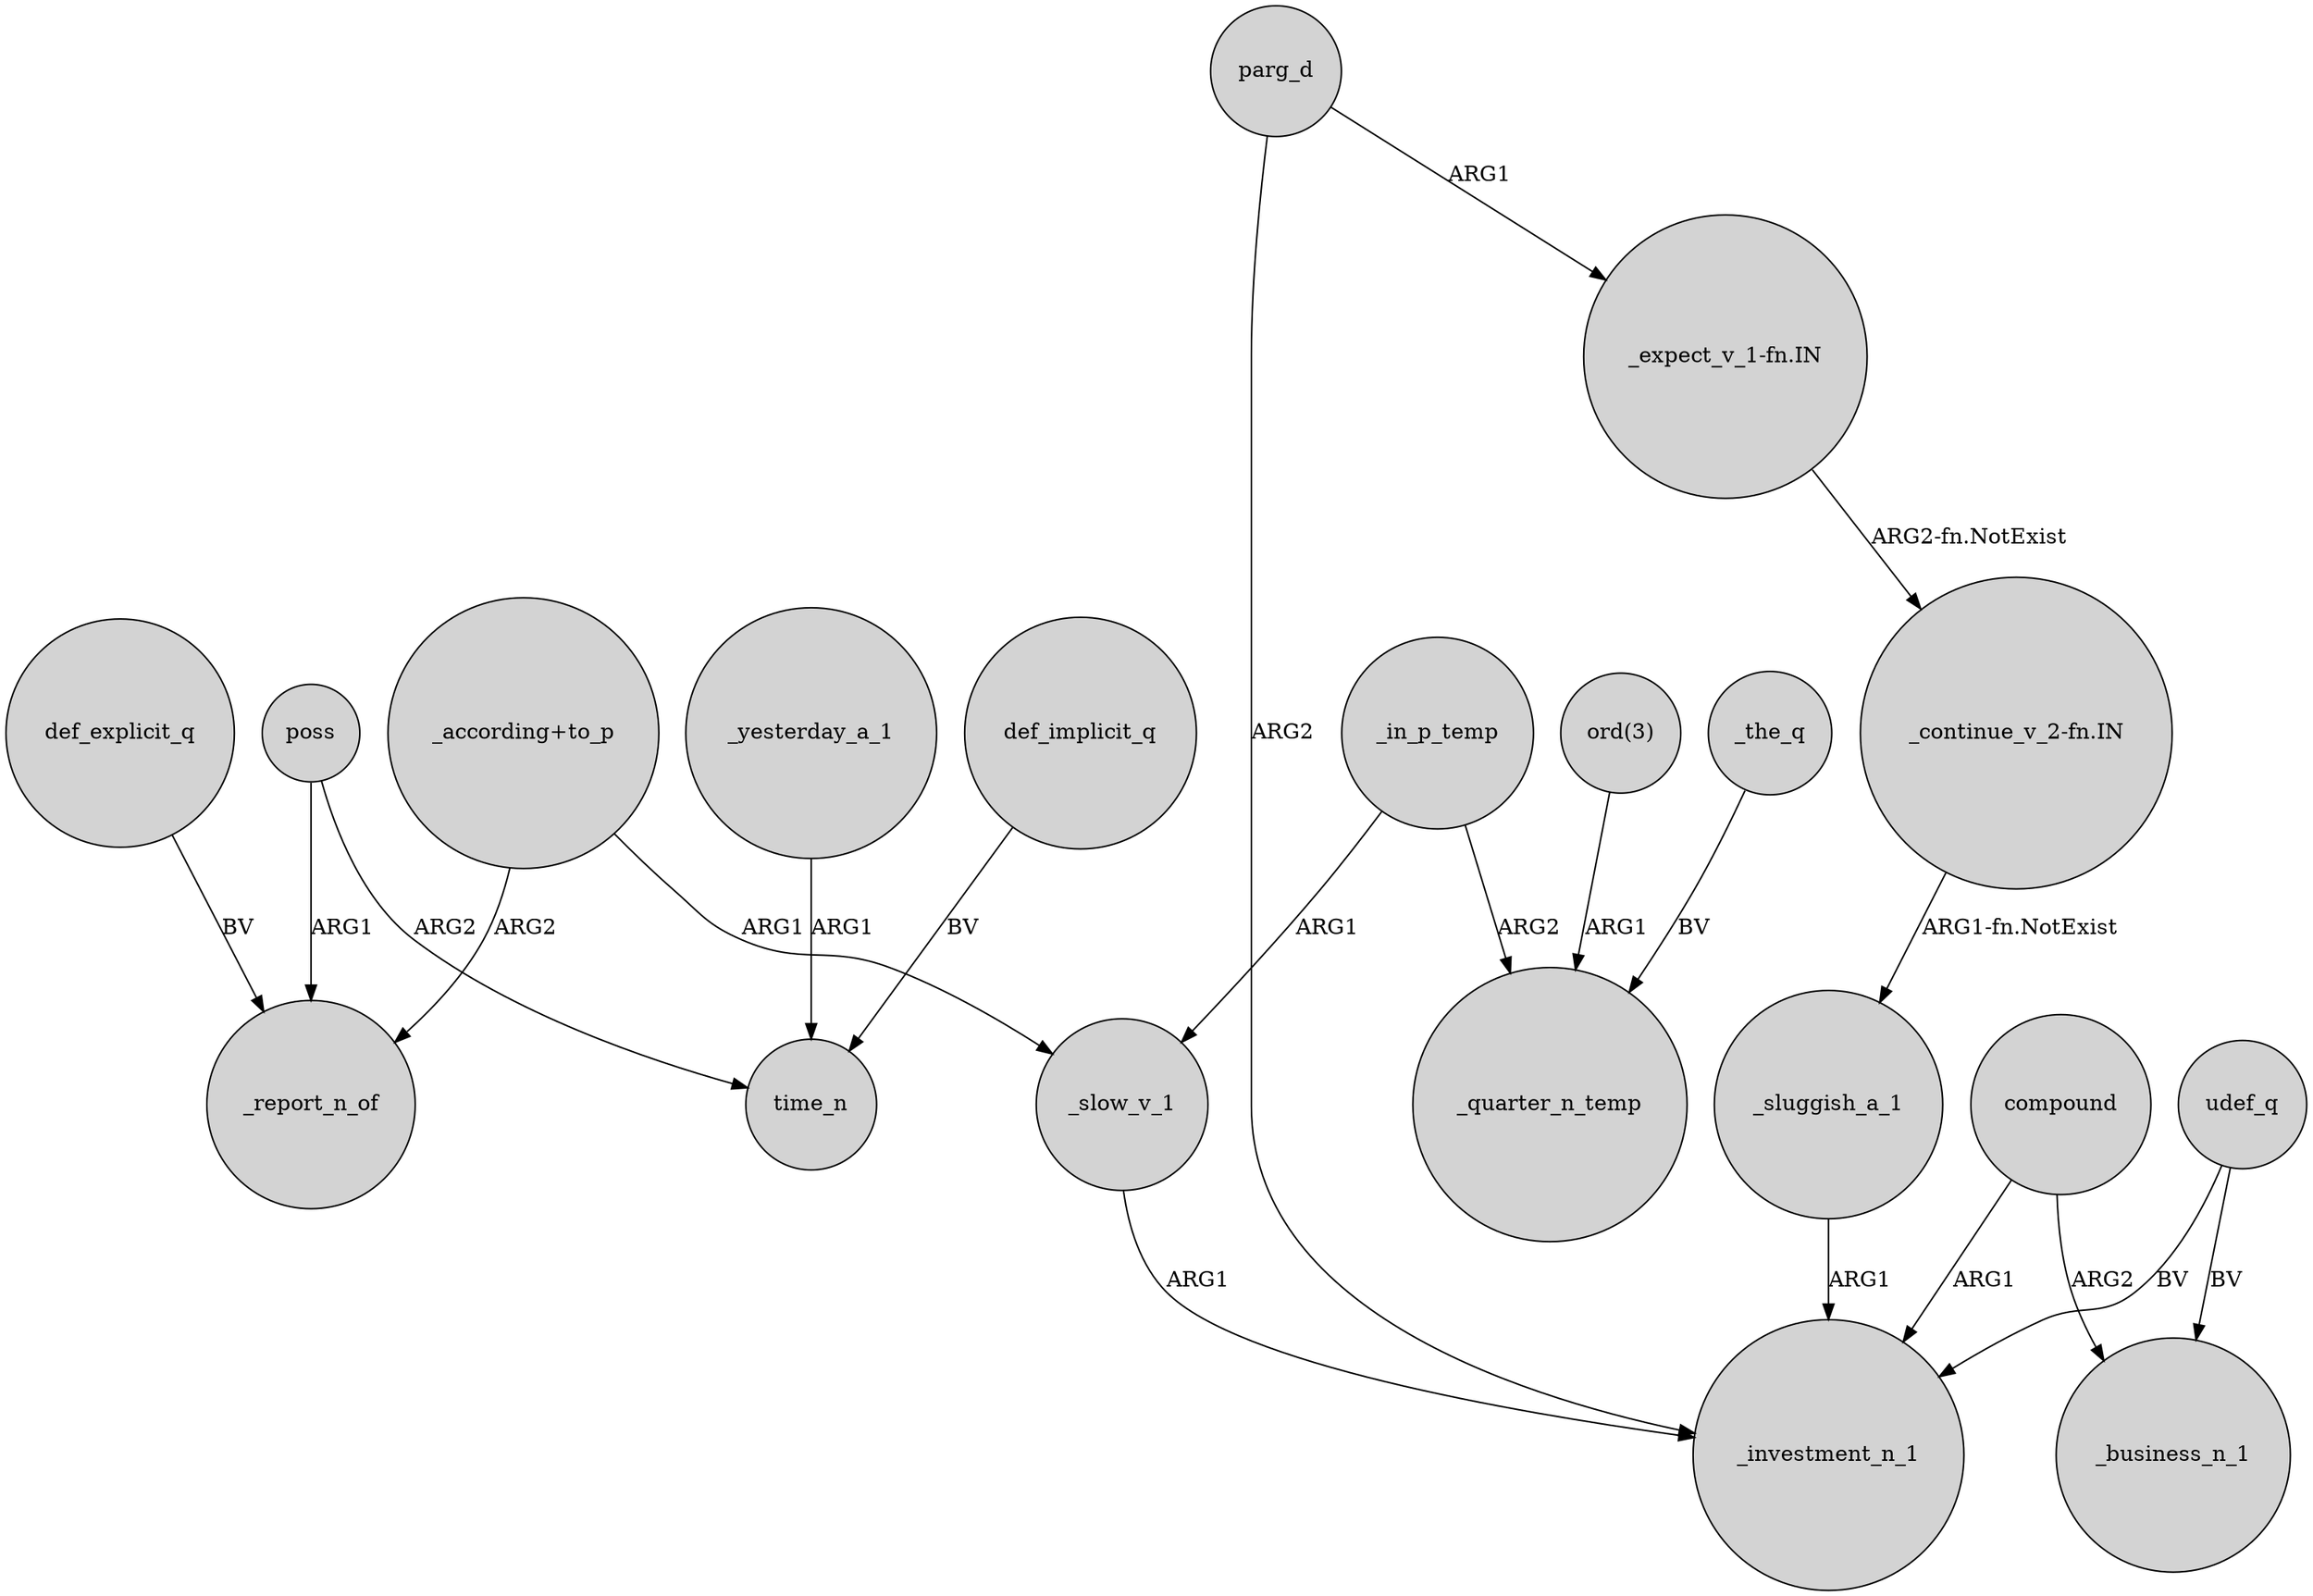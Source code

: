 digraph {
	node [shape=circle style=filled]
	"_expect_v_1-fn.IN" -> "_continue_v_2-fn.IN" [label="ARG2-fn.NotExist"]
	_sluggish_a_1 -> _investment_n_1 [label=ARG1]
	_yesterday_a_1 -> time_n [label=ARG1]
	"_according+to_p" -> _slow_v_1 [label=ARG1]
	_slow_v_1 -> _investment_n_1 [label=ARG1]
	poss -> _report_n_of [label=ARG1]
	parg_d -> _investment_n_1 [label=ARG2]
	_the_q -> _quarter_n_temp [label=BV]
	poss -> time_n [label=ARG2]
	_in_p_temp -> _slow_v_1 [label=ARG1]
	"_continue_v_2-fn.IN" -> _sluggish_a_1 [label="ARG1-fn.NotExist"]
	_in_p_temp -> _quarter_n_temp [label=ARG2]
	compound -> _investment_n_1 [label=ARG1]
	"ord(3)" -> _quarter_n_temp [label=ARG1]
	parg_d -> "_expect_v_1-fn.IN" [label=ARG1]
	compound -> _business_n_1 [label=ARG2]
	"_according+to_p" -> _report_n_of [label=ARG2]
	udef_q -> _business_n_1 [label=BV]
	udef_q -> _investment_n_1 [label=BV]
	def_explicit_q -> _report_n_of [label=BV]
	def_implicit_q -> time_n [label=BV]
}
